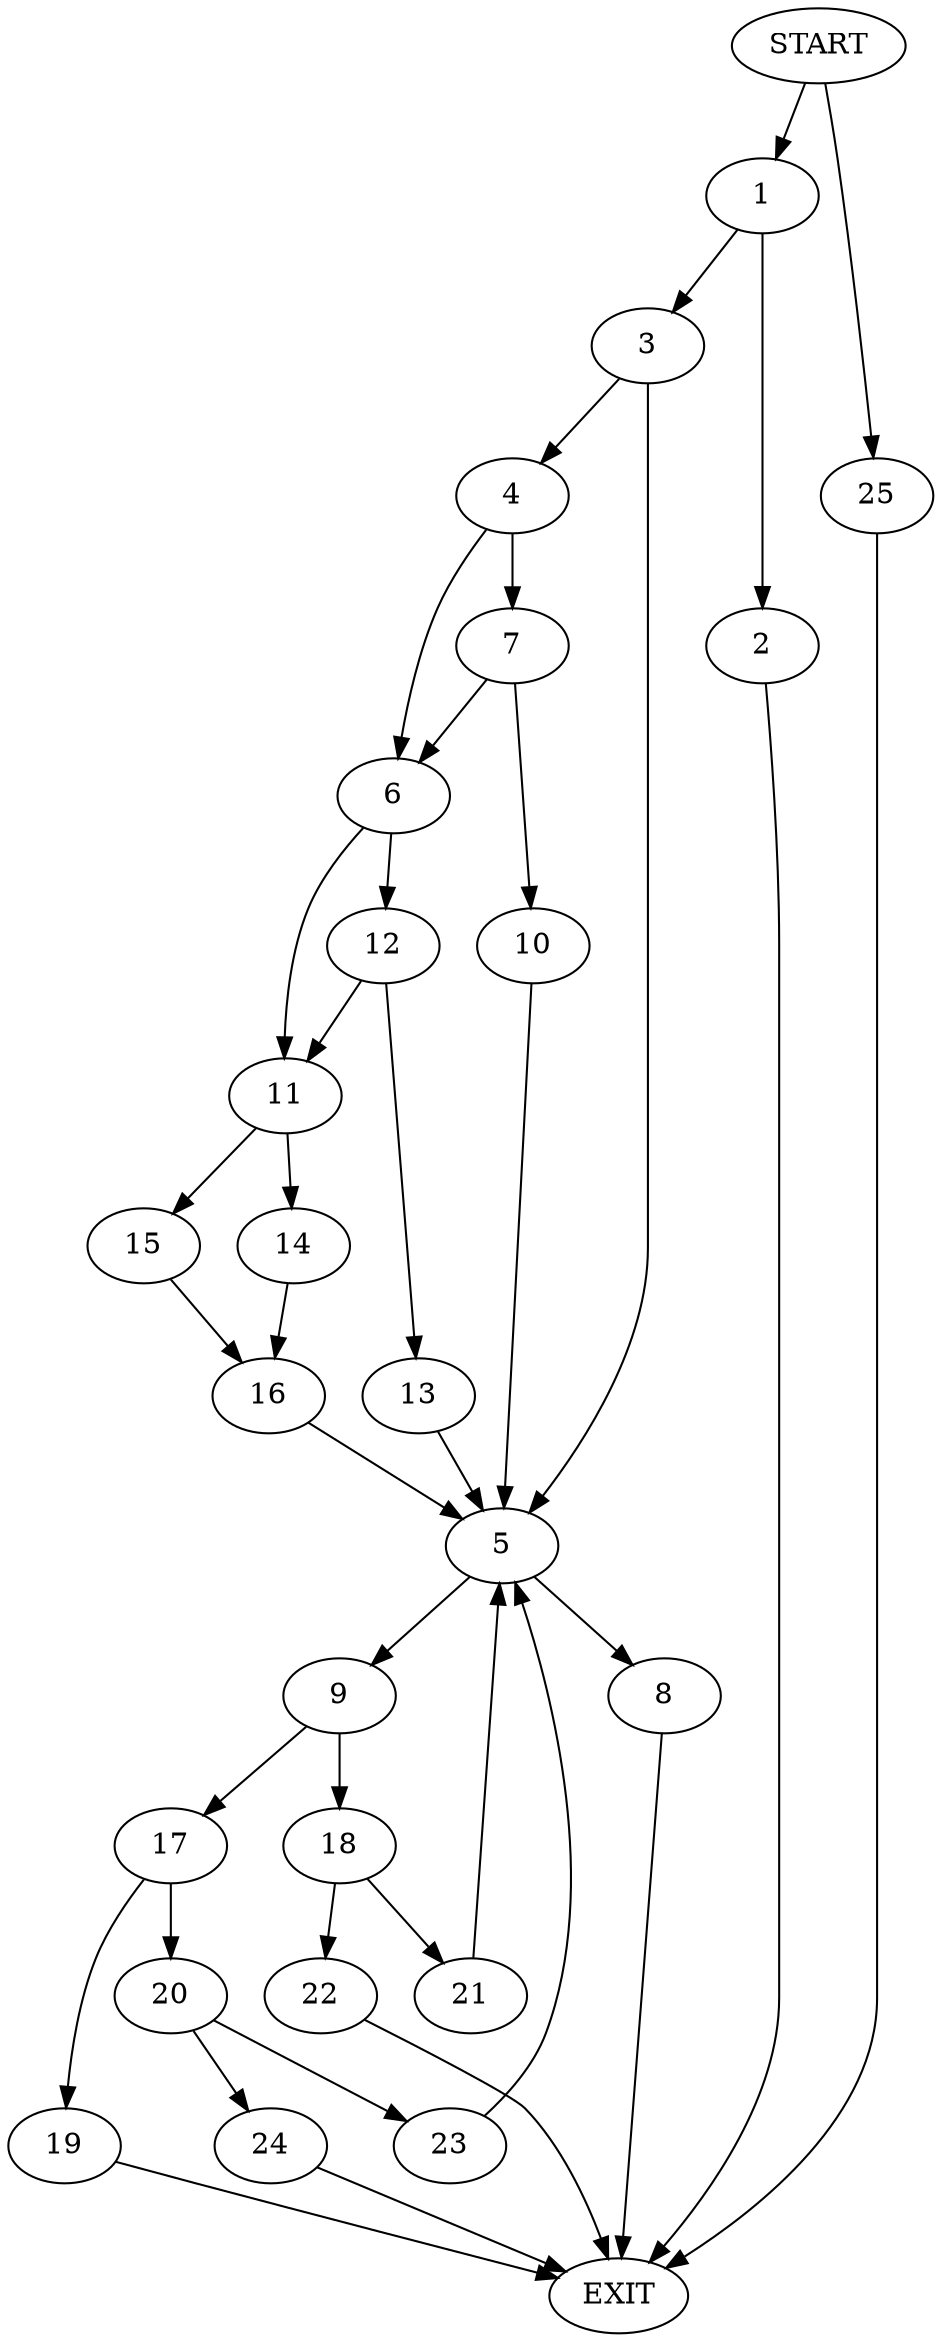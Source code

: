 digraph {
0 [label="START"]
26 [label="EXIT"]
0 -> 1
1 -> 2
1 -> 3
2 -> 26
3 -> 4
3 -> 5
4 -> 6
4 -> 7
5 -> 8
5 -> 9
7 -> 6
7 -> 10
6 -> 11
6 -> 12
10 -> 5
12 -> 13
12 -> 11
11 -> 14
11 -> 15
13 -> 5
14 -> 16
15 -> 16
16 -> 5
8 -> 26
9 -> 17
9 -> 18
17 -> 19
17 -> 20
18 -> 21
18 -> 22
21 -> 5
22 -> 26
20 -> 23
20 -> 24
19 -> 26
24 -> 26
23 -> 5
0 -> 25
25 -> 26
}
